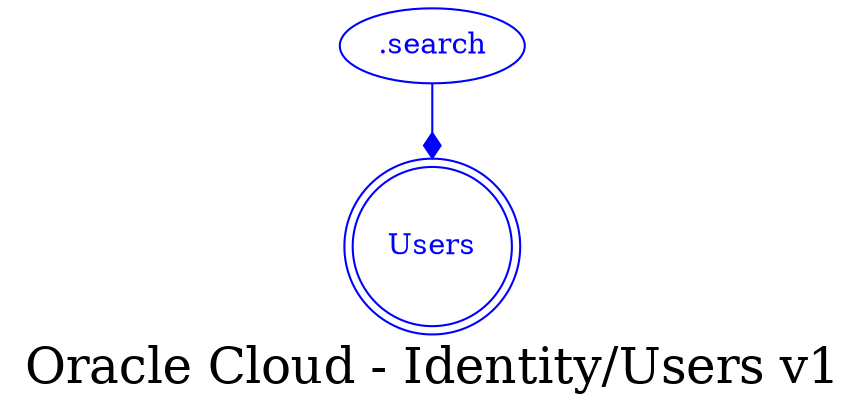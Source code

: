 digraph LexiconGraph {
graph[label="Oracle Cloud - Identity/Users v1", fontsize=24]
splines=true
"Users" [color=blue, fontcolor=blue, shape=doublecircle]
".search" -> "Users" [color=blue, fontcolor=blue, arrowhead=diamond, arrowtail=none]
".search" [color=blue, fontcolor=blue, shape=ellipse]
}
